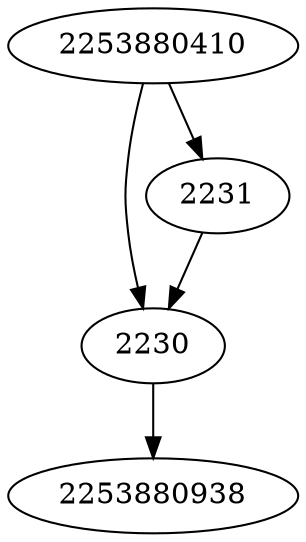 strict digraph  {
2253880410;
2230;
2253880938;
2231;
2253880410 -> 2230;
2253880410 -> 2231;
2230 -> 2253880938;
2231 -> 2230;
}
